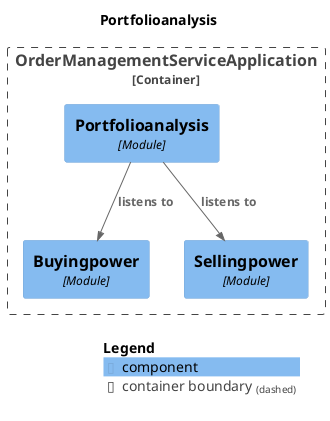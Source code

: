 @startuml
set separator none
title Portfolioanalysis

top to bottom direction

!include <C4/C4>
!include <C4/C4_Context>
!include <C4/C4_Component>

Container_Boundary("OrderManagementServiceApplication.OrderManagementServiceApplication_boundary", "OrderManagementServiceApplication", $tags="") {
  Component(OrderManagementServiceApplication.OrderManagementServiceApplication.Portfolioanalysis, "Portfolioanalysis", $techn="Module", $descr="", $tags="", $link="")
  Component(OrderManagementServiceApplication.OrderManagementServiceApplication.Buyingpower, "Buyingpower", $techn="Module", $descr="", $tags="", $link="")
  Component(OrderManagementServiceApplication.OrderManagementServiceApplication.Sellingpower, "Sellingpower", $techn="Module", $descr="", $tags="", $link="")
}

Rel(OrderManagementServiceApplication.OrderManagementServiceApplication.Portfolioanalysis, OrderManagementServiceApplication.OrderManagementServiceApplication.Buyingpower, "listens to", $techn="", $tags="", $link="")
Rel(OrderManagementServiceApplication.OrderManagementServiceApplication.Portfolioanalysis, OrderManagementServiceApplication.OrderManagementServiceApplication.Sellingpower, "listens to", $techn="", $tags="", $link="")

SHOW_LEGEND(true)
@enduml